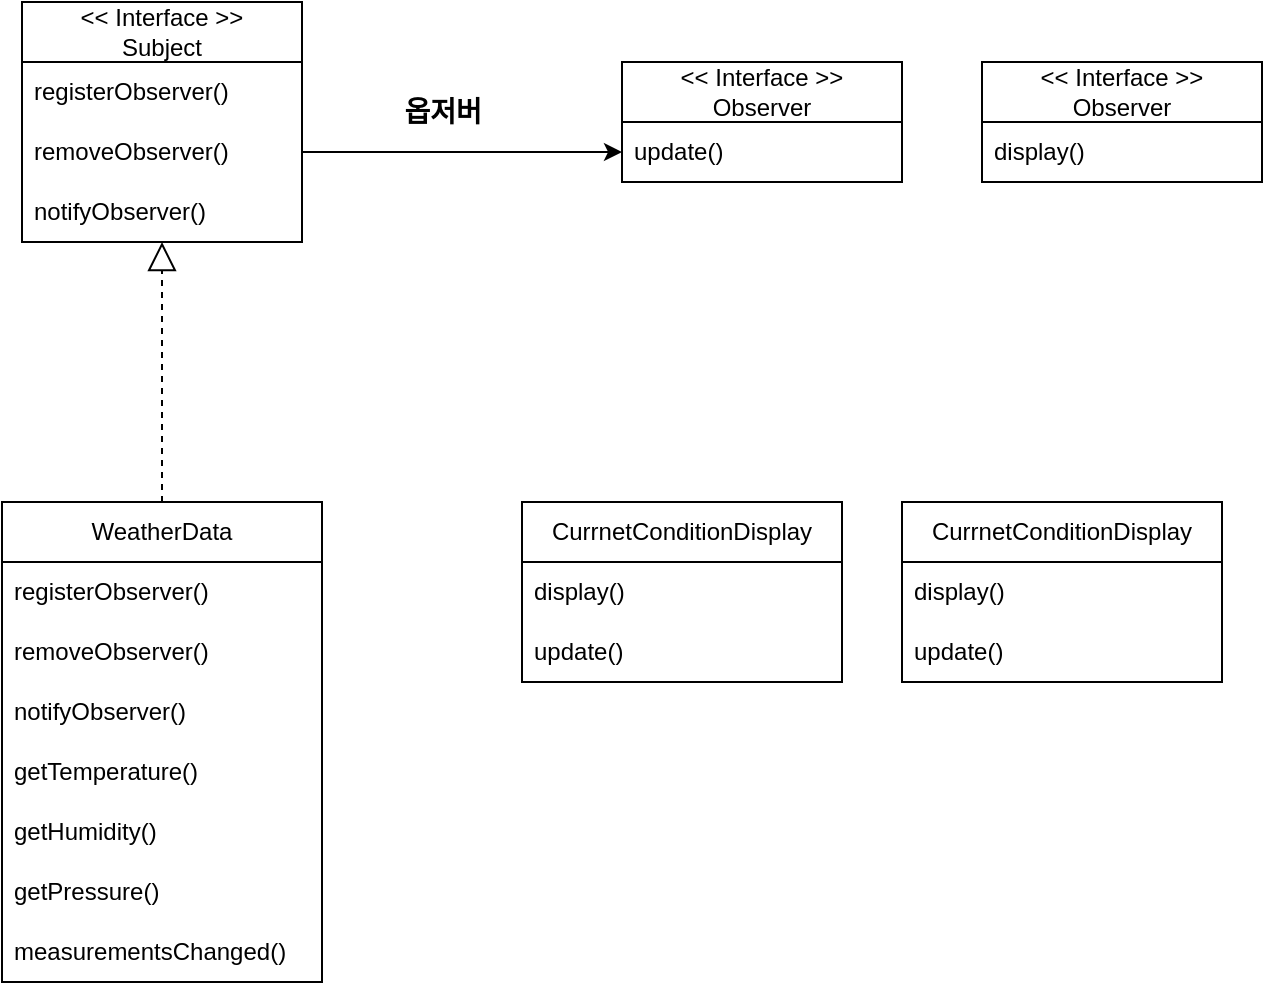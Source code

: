 <mxfile version="26.0.16">
  <diagram name="페이지-1" id="29xfegatnBaSXoN-rDfQ">
    <mxGraphModel dx="1305" dy="867" grid="1" gridSize="10" guides="1" tooltips="1" connect="1" arrows="1" fold="1" page="1" pageScale="1" pageWidth="827" pageHeight="1169" math="0" shadow="0">
      <root>
        <mxCell id="0" />
        <mxCell id="1" parent="0" />
        <mxCell id="AWhRi-3soOR4uOFxrcS8-1" value="&amp;lt;&amp;lt; Interface &amp;gt;&amp;gt;&lt;div&gt;Subject&lt;/div&gt;" style="swimlane;fontStyle=0;childLayout=stackLayout;horizontal=1;startSize=30;horizontalStack=0;resizeParent=1;resizeParentMax=0;resizeLast=0;collapsible=1;marginBottom=0;whiteSpace=wrap;html=1;" vertex="1" parent="1">
          <mxGeometry x="150" y="150" width="140" height="120" as="geometry" />
        </mxCell>
        <mxCell id="AWhRi-3soOR4uOFxrcS8-2" value="registerObserver()" style="text;strokeColor=none;fillColor=none;align=left;verticalAlign=middle;spacingLeft=4;spacingRight=4;overflow=hidden;points=[[0,0.5],[1,0.5]];portConstraint=eastwest;rotatable=0;whiteSpace=wrap;html=1;" vertex="1" parent="AWhRi-3soOR4uOFxrcS8-1">
          <mxGeometry y="30" width="140" height="30" as="geometry" />
        </mxCell>
        <mxCell id="AWhRi-3soOR4uOFxrcS8-3" value="removeObserver()" style="text;strokeColor=none;fillColor=none;align=left;verticalAlign=middle;spacingLeft=4;spacingRight=4;overflow=hidden;points=[[0,0.5],[1,0.5]];portConstraint=eastwest;rotatable=0;whiteSpace=wrap;html=1;" vertex="1" parent="AWhRi-3soOR4uOFxrcS8-1">
          <mxGeometry y="60" width="140" height="30" as="geometry" />
        </mxCell>
        <mxCell id="AWhRi-3soOR4uOFxrcS8-4" value="notifyObserver()" style="text;strokeColor=none;fillColor=none;align=left;verticalAlign=middle;spacingLeft=4;spacingRight=4;overflow=hidden;points=[[0,0.5],[1,0.5]];portConstraint=eastwest;rotatable=0;whiteSpace=wrap;html=1;" vertex="1" parent="AWhRi-3soOR4uOFxrcS8-1">
          <mxGeometry y="90" width="140" height="30" as="geometry" />
        </mxCell>
        <mxCell id="AWhRi-3soOR4uOFxrcS8-6" value="&lt;div&gt;WeatherData&lt;/div&gt;" style="swimlane;fontStyle=0;childLayout=stackLayout;horizontal=1;startSize=30;horizontalStack=0;resizeParent=1;resizeParentMax=0;resizeLast=0;collapsible=1;marginBottom=0;whiteSpace=wrap;html=1;" vertex="1" parent="1">
          <mxGeometry x="140" y="400" width="160" height="240" as="geometry" />
        </mxCell>
        <mxCell id="AWhRi-3soOR4uOFxrcS8-7" value="registerObserver()" style="text;strokeColor=none;fillColor=none;align=left;verticalAlign=middle;spacingLeft=4;spacingRight=4;overflow=hidden;points=[[0,0.5],[1,0.5]];portConstraint=eastwest;rotatable=0;whiteSpace=wrap;html=1;" vertex="1" parent="AWhRi-3soOR4uOFxrcS8-6">
          <mxGeometry y="30" width="160" height="30" as="geometry" />
        </mxCell>
        <mxCell id="AWhRi-3soOR4uOFxrcS8-8" value="removeObserver()" style="text;strokeColor=none;fillColor=none;align=left;verticalAlign=middle;spacingLeft=4;spacingRight=4;overflow=hidden;points=[[0,0.5],[1,0.5]];portConstraint=eastwest;rotatable=0;whiteSpace=wrap;html=1;" vertex="1" parent="AWhRi-3soOR4uOFxrcS8-6">
          <mxGeometry y="60" width="160" height="30" as="geometry" />
        </mxCell>
        <mxCell id="AWhRi-3soOR4uOFxrcS8-9" value="notifyObserver()" style="text;strokeColor=none;fillColor=none;align=left;verticalAlign=middle;spacingLeft=4;spacingRight=4;overflow=hidden;points=[[0,0.5],[1,0.5]];portConstraint=eastwest;rotatable=0;whiteSpace=wrap;html=1;" vertex="1" parent="AWhRi-3soOR4uOFxrcS8-6">
          <mxGeometry y="90" width="160" height="30" as="geometry" />
        </mxCell>
        <mxCell id="AWhRi-3soOR4uOFxrcS8-19" value="getTemperature()" style="text;strokeColor=none;fillColor=none;align=left;verticalAlign=middle;spacingLeft=4;spacingRight=4;overflow=hidden;points=[[0,0.5],[1,0.5]];portConstraint=eastwest;rotatable=0;whiteSpace=wrap;html=1;" vertex="1" parent="AWhRi-3soOR4uOFxrcS8-6">
          <mxGeometry y="120" width="160" height="30" as="geometry" />
        </mxCell>
        <mxCell id="AWhRi-3soOR4uOFxrcS8-20" value="getHumidity()" style="text;strokeColor=none;fillColor=none;align=left;verticalAlign=middle;spacingLeft=4;spacingRight=4;overflow=hidden;points=[[0,0.5],[1,0.5]];portConstraint=eastwest;rotatable=0;whiteSpace=wrap;html=1;" vertex="1" parent="AWhRi-3soOR4uOFxrcS8-6">
          <mxGeometry y="150" width="160" height="30" as="geometry" />
        </mxCell>
        <mxCell id="AWhRi-3soOR4uOFxrcS8-21" value="getPressure()" style="text;strokeColor=none;fillColor=none;align=left;verticalAlign=middle;spacingLeft=4;spacingRight=4;overflow=hidden;points=[[0,0.5],[1,0.5]];portConstraint=eastwest;rotatable=0;whiteSpace=wrap;html=1;" vertex="1" parent="AWhRi-3soOR4uOFxrcS8-6">
          <mxGeometry y="180" width="160" height="30" as="geometry" />
        </mxCell>
        <mxCell id="AWhRi-3soOR4uOFxrcS8-15" value="measurementsChanged()" style="text;strokeColor=none;fillColor=none;align=left;verticalAlign=middle;spacingLeft=4;spacingRight=4;overflow=hidden;points=[[0,0.5],[1,0.5]];portConstraint=eastwest;rotatable=0;whiteSpace=wrap;html=1;" vertex="1" parent="AWhRi-3soOR4uOFxrcS8-6">
          <mxGeometry y="210" width="160" height="30" as="geometry" />
        </mxCell>
        <mxCell id="AWhRi-3soOR4uOFxrcS8-22" value="" style="endArrow=block;dashed=1;endFill=0;endSize=12;html=1;rounded=0;" edge="1" parent="1" source="AWhRi-3soOR4uOFxrcS8-6" target="AWhRi-3soOR4uOFxrcS8-4">
          <mxGeometry width="160" relative="1" as="geometry">
            <mxPoint x="330" y="380" as="sourcePoint" />
            <mxPoint x="490" y="380" as="targetPoint" />
          </mxGeometry>
        </mxCell>
        <mxCell id="AWhRi-3soOR4uOFxrcS8-23" value="&amp;lt;&amp;lt; Interface &amp;gt;&amp;gt;&lt;div&gt;Observer&lt;/div&gt;" style="swimlane;fontStyle=0;childLayout=stackLayout;horizontal=1;startSize=30;horizontalStack=0;resizeParent=1;resizeParentMax=0;resizeLast=0;collapsible=1;marginBottom=0;whiteSpace=wrap;html=1;" vertex="1" parent="1">
          <mxGeometry x="450" y="180" width="140" height="60" as="geometry" />
        </mxCell>
        <mxCell id="AWhRi-3soOR4uOFxrcS8-24" value="update()" style="text;strokeColor=none;fillColor=none;align=left;verticalAlign=middle;spacingLeft=4;spacingRight=4;overflow=hidden;points=[[0,0.5],[1,0.5]];portConstraint=eastwest;rotatable=0;whiteSpace=wrap;html=1;" vertex="1" parent="AWhRi-3soOR4uOFxrcS8-23">
          <mxGeometry y="30" width="140" height="30" as="geometry" />
        </mxCell>
        <mxCell id="AWhRi-3soOR4uOFxrcS8-27" style="edgeStyle=orthogonalEdgeStyle;rounded=0;orthogonalLoop=1;jettySize=auto;html=1;" edge="1" parent="1" source="AWhRi-3soOR4uOFxrcS8-3" target="AWhRi-3soOR4uOFxrcS8-24">
          <mxGeometry relative="1" as="geometry" />
        </mxCell>
        <mxCell id="AWhRi-3soOR4uOFxrcS8-28" value="&lt;b&gt;&lt;font style=&quot;font-size: 14px;&quot;&gt;옵저버&lt;/font&gt;&lt;/b&gt;" style="text;html=1;align=center;verticalAlign=middle;resizable=0;points=[];autosize=1;strokeColor=none;fillColor=none;" vertex="1" parent="1">
          <mxGeometry x="325" y="190" width="70" height="30" as="geometry" />
        </mxCell>
        <mxCell id="AWhRi-3soOR4uOFxrcS8-29" value="&amp;lt;&amp;lt; Interface &amp;gt;&amp;gt;&lt;div&gt;Observer&lt;/div&gt;" style="swimlane;fontStyle=0;childLayout=stackLayout;horizontal=1;startSize=30;horizontalStack=0;resizeParent=1;resizeParentMax=0;resizeLast=0;collapsible=1;marginBottom=0;whiteSpace=wrap;html=1;" vertex="1" parent="1">
          <mxGeometry x="630" y="180" width="140" height="60" as="geometry" />
        </mxCell>
        <mxCell id="AWhRi-3soOR4uOFxrcS8-30" value="display()" style="text;strokeColor=none;fillColor=none;align=left;verticalAlign=middle;spacingLeft=4;spacingRight=4;overflow=hidden;points=[[0,0.5],[1,0.5]];portConstraint=eastwest;rotatable=0;whiteSpace=wrap;html=1;" vertex="1" parent="AWhRi-3soOR4uOFxrcS8-29">
          <mxGeometry y="30" width="140" height="30" as="geometry" />
        </mxCell>
        <mxCell id="AWhRi-3soOR4uOFxrcS8-31" value="&lt;div&gt;CurrnetConditionDisplay&lt;/div&gt;" style="swimlane;fontStyle=0;childLayout=stackLayout;horizontal=1;startSize=30;horizontalStack=0;resizeParent=1;resizeParentMax=0;resizeLast=0;collapsible=1;marginBottom=0;whiteSpace=wrap;html=1;" vertex="1" parent="1">
          <mxGeometry x="400" y="400" width="160" height="90" as="geometry" />
        </mxCell>
        <mxCell id="AWhRi-3soOR4uOFxrcS8-37" value="display()" style="text;strokeColor=none;fillColor=none;align=left;verticalAlign=middle;spacingLeft=4;spacingRight=4;overflow=hidden;points=[[0,0.5],[1,0.5]];portConstraint=eastwest;rotatable=0;whiteSpace=wrap;html=1;" vertex="1" parent="AWhRi-3soOR4uOFxrcS8-31">
          <mxGeometry y="30" width="160" height="30" as="geometry" />
        </mxCell>
        <mxCell id="AWhRi-3soOR4uOFxrcS8-38" value="update()" style="text;strokeColor=none;fillColor=none;align=left;verticalAlign=middle;spacingLeft=4;spacingRight=4;overflow=hidden;points=[[0,0.5],[1,0.5]];portConstraint=eastwest;rotatable=0;whiteSpace=wrap;html=1;" vertex="1" parent="AWhRi-3soOR4uOFxrcS8-31">
          <mxGeometry y="60" width="160" height="30" as="geometry" />
        </mxCell>
        <mxCell id="AWhRi-3soOR4uOFxrcS8-39" value="&lt;div&gt;CurrnetConditionDisplay&lt;/div&gt;" style="swimlane;fontStyle=0;childLayout=stackLayout;horizontal=1;startSize=30;horizontalStack=0;resizeParent=1;resizeParentMax=0;resizeLast=0;collapsible=1;marginBottom=0;whiteSpace=wrap;html=1;" vertex="1" parent="1">
          <mxGeometry x="590" y="400" width="160" height="90" as="geometry" />
        </mxCell>
        <mxCell id="AWhRi-3soOR4uOFxrcS8-40" value="display()" style="text;strokeColor=none;fillColor=none;align=left;verticalAlign=middle;spacingLeft=4;spacingRight=4;overflow=hidden;points=[[0,0.5],[1,0.5]];portConstraint=eastwest;rotatable=0;whiteSpace=wrap;html=1;" vertex="1" parent="AWhRi-3soOR4uOFxrcS8-39">
          <mxGeometry y="30" width="160" height="30" as="geometry" />
        </mxCell>
        <mxCell id="AWhRi-3soOR4uOFxrcS8-41" value="update()" style="text;strokeColor=none;fillColor=none;align=left;verticalAlign=middle;spacingLeft=4;spacingRight=4;overflow=hidden;points=[[0,0.5],[1,0.5]];portConstraint=eastwest;rotatable=0;whiteSpace=wrap;html=1;" vertex="1" parent="AWhRi-3soOR4uOFxrcS8-39">
          <mxGeometry y="60" width="160" height="30" as="geometry" />
        </mxCell>
      </root>
    </mxGraphModel>
  </diagram>
</mxfile>
